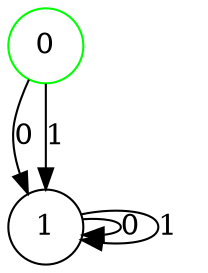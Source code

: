 digraph {
	node [color=green shape=circle]
	0
	node [color=black shape=circle]
	1
	0 -> 1 [label=0]
	0 -> 1 [label=1]
	1 -> 1 [label=0]
	1 -> 1 [label=1]
}
